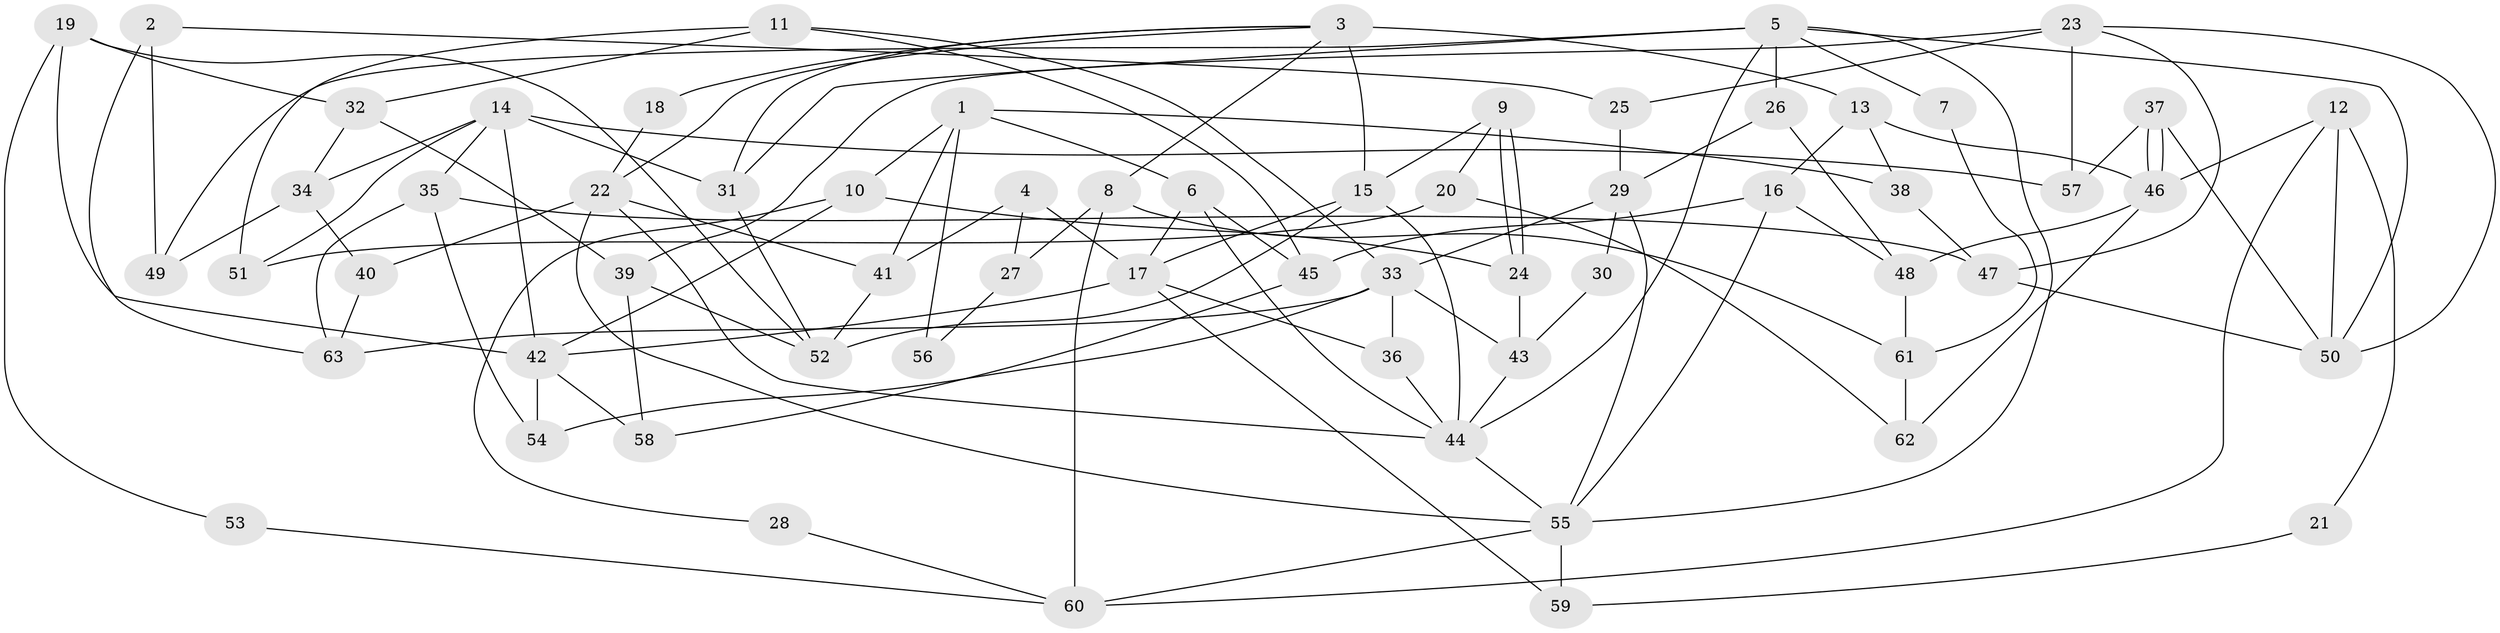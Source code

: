 // Generated by graph-tools (version 1.1) at 2025/36/03/09/25 02:36:08]
// undirected, 63 vertices, 126 edges
graph export_dot {
graph [start="1"]
  node [color=gray90,style=filled];
  1;
  2;
  3;
  4;
  5;
  6;
  7;
  8;
  9;
  10;
  11;
  12;
  13;
  14;
  15;
  16;
  17;
  18;
  19;
  20;
  21;
  22;
  23;
  24;
  25;
  26;
  27;
  28;
  29;
  30;
  31;
  32;
  33;
  34;
  35;
  36;
  37;
  38;
  39;
  40;
  41;
  42;
  43;
  44;
  45;
  46;
  47;
  48;
  49;
  50;
  51;
  52;
  53;
  54;
  55;
  56;
  57;
  58;
  59;
  60;
  61;
  62;
  63;
  1 -- 41;
  1 -- 38;
  1 -- 6;
  1 -- 10;
  1 -- 56;
  2 -- 49;
  2 -- 63;
  2 -- 25;
  3 -- 31;
  3 -- 22;
  3 -- 8;
  3 -- 13;
  3 -- 15;
  3 -- 18;
  4 -- 41;
  4 -- 17;
  4 -- 27;
  5 -- 31;
  5 -- 55;
  5 -- 7;
  5 -- 26;
  5 -- 44;
  5 -- 49;
  5 -- 50;
  6 -- 44;
  6 -- 17;
  6 -- 45;
  7 -- 61;
  8 -- 60;
  8 -- 27;
  8 -- 61;
  9 -- 24;
  9 -- 24;
  9 -- 15;
  9 -- 20;
  10 -- 42;
  10 -- 24;
  10 -- 28;
  11 -- 32;
  11 -- 45;
  11 -- 33;
  11 -- 51;
  12 -- 46;
  12 -- 50;
  12 -- 21;
  12 -- 60;
  13 -- 46;
  13 -- 16;
  13 -- 38;
  14 -- 42;
  14 -- 35;
  14 -- 31;
  14 -- 34;
  14 -- 51;
  14 -- 57;
  15 -- 44;
  15 -- 17;
  15 -- 52;
  16 -- 48;
  16 -- 45;
  16 -- 55;
  17 -- 36;
  17 -- 42;
  17 -- 59;
  18 -- 22;
  19 -- 42;
  19 -- 52;
  19 -- 32;
  19 -- 53;
  20 -- 51;
  20 -- 62;
  21 -- 59;
  22 -- 44;
  22 -- 55;
  22 -- 40;
  22 -- 41;
  23 -- 50;
  23 -- 25;
  23 -- 39;
  23 -- 47;
  23 -- 57;
  24 -- 43;
  25 -- 29;
  26 -- 29;
  26 -- 48;
  27 -- 56;
  28 -- 60;
  29 -- 33;
  29 -- 55;
  29 -- 30;
  30 -- 43;
  31 -- 52;
  32 -- 34;
  32 -- 39;
  33 -- 43;
  33 -- 36;
  33 -- 54;
  33 -- 63;
  34 -- 40;
  34 -- 49;
  35 -- 47;
  35 -- 54;
  35 -- 63;
  36 -- 44;
  37 -- 57;
  37 -- 46;
  37 -- 46;
  37 -- 50;
  38 -- 47;
  39 -- 52;
  39 -- 58;
  40 -- 63;
  41 -- 52;
  42 -- 58;
  42 -- 54;
  43 -- 44;
  44 -- 55;
  45 -- 58;
  46 -- 48;
  46 -- 62;
  47 -- 50;
  48 -- 61;
  53 -- 60;
  55 -- 59;
  55 -- 60;
  61 -- 62;
}

